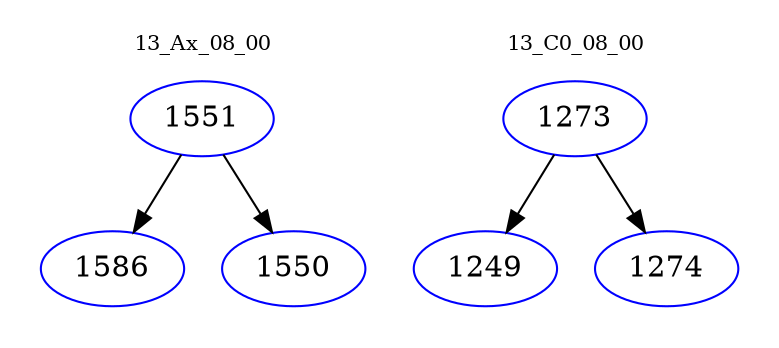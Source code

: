 digraph{
subgraph cluster_0 {
color = white
label = "13_Ax_08_00";
fontsize=10;
T0_1551 [label="1551", color="blue"]
T0_1551 -> T0_1586 [color="black"]
T0_1586 [label="1586", color="blue"]
T0_1551 -> T0_1550 [color="black"]
T0_1550 [label="1550", color="blue"]
}
subgraph cluster_1 {
color = white
label = "13_C0_08_00";
fontsize=10;
T1_1273 [label="1273", color="blue"]
T1_1273 -> T1_1249 [color="black"]
T1_1249 [label="1249", color="blue"]
T1_1273 -> T1_1274 [color="black"]
T1_1274 [label="1274", color="blue"]
}
}
